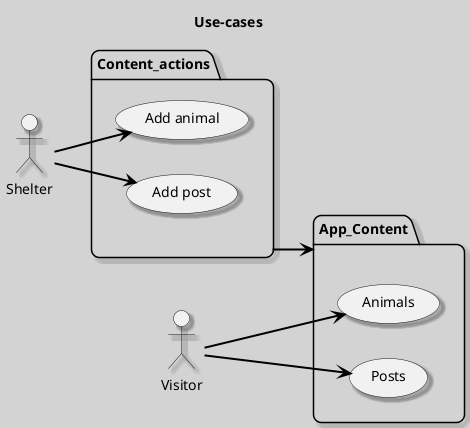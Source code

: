 @startuml Classes Diagram 
Title Use-cases

left to right direction
skinparam Monochrome true
skinparam BackgroundColor LightGray
skinparam ClassBackgroundColor GhostWhite
skinparam ClassBorderColor DimGray
skinparam ClassFontSize 16
skinparam ClassFontStyle bold
skinparam ClassBorderThickness 0
skinparam ClassHeaderBackgroundColor midnightblue
skinparam ClassFontColor ghostwhite
skinparam ArrowColor black
skinparam ArrowThickness 2
skinparam roundCorner 16
skinparam Shadowing true
skinparam Padding 2

actor "Shelter" as user 
package Content_actions {
  usecase "Add animal" as addAnimal
  usecase "Add post" as addPost
}
actor "Visitor" as visitor

package App_Content {
  usecase "Animals" as animals
  usecase "Posts" as posts
}

user --> addAnimal
Content_actions --> App_Content
user --> addPost
visitor --> animals
visitor --> posts
@enduml 